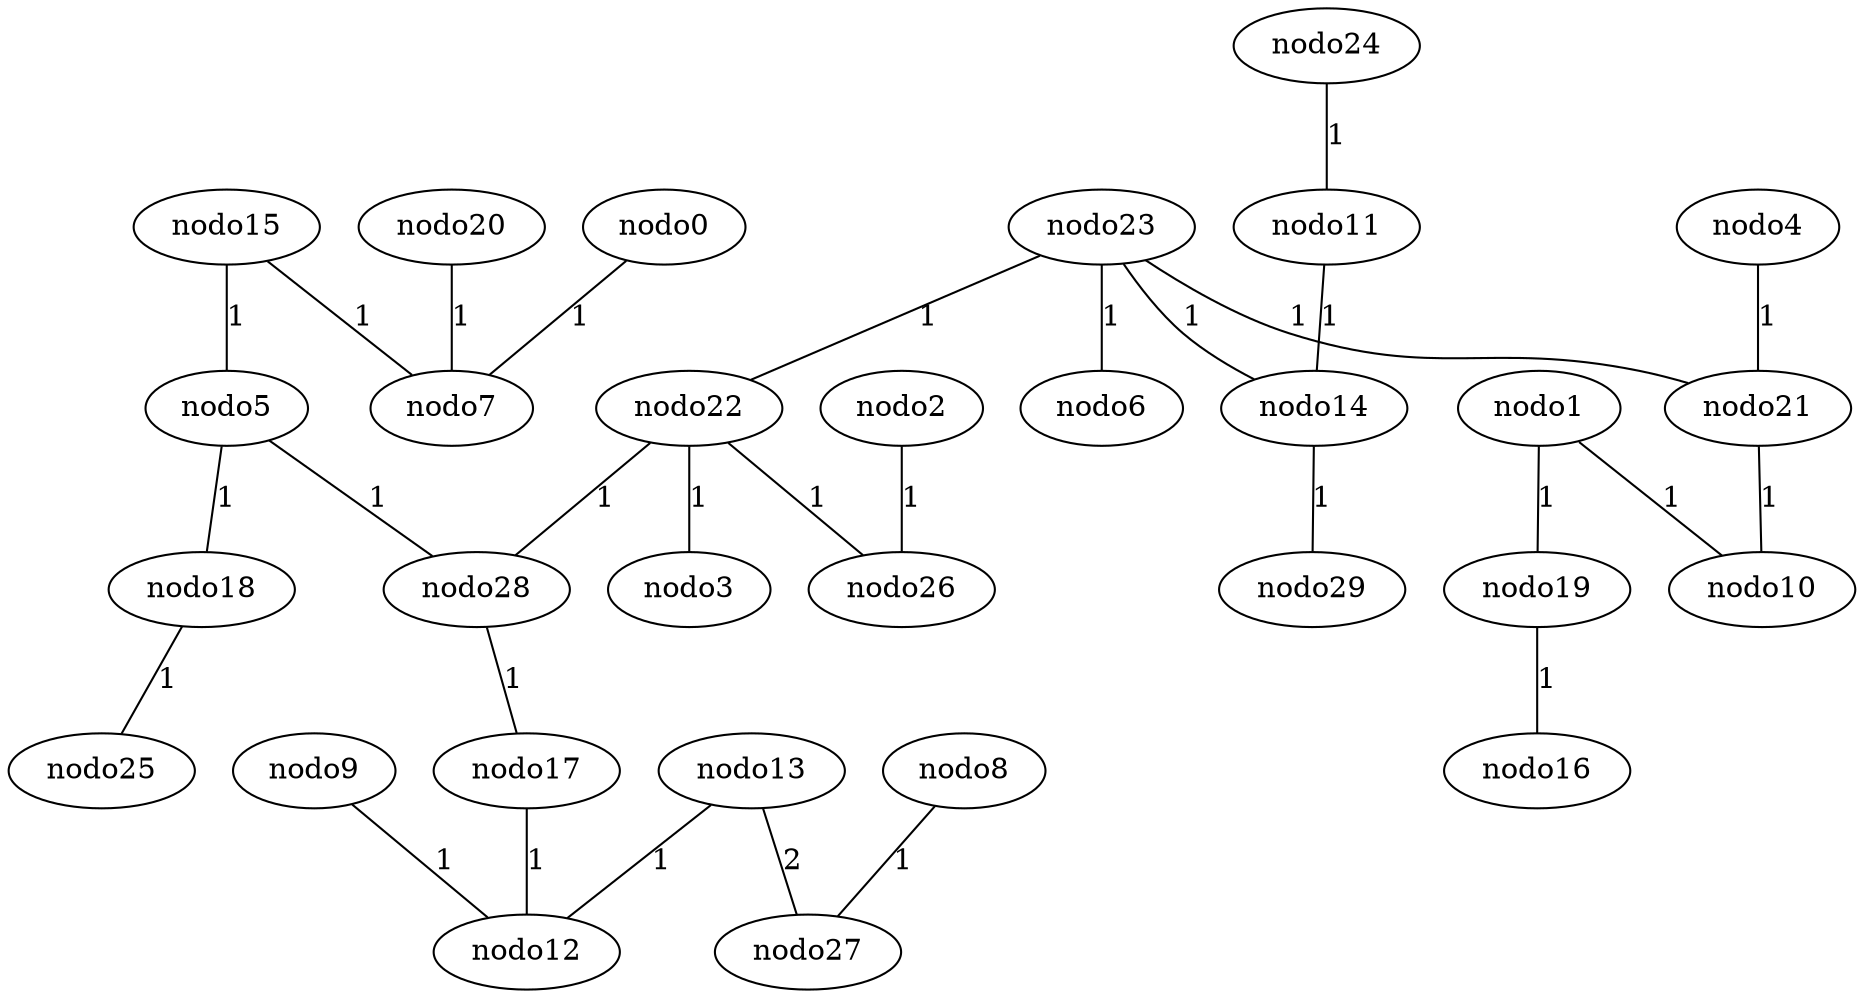 graph X {
 0 [label="nodo0"];
 1 [label="nodo1"];
 2 [label="nodo2"];
 3 [label="nodo3"];
 4 [label="nodo4"];
 5 [label="nodo5"];
 6 [label="nodo6"];
 7 [label="nodo7"];
 8 [label="nodo8"];
 9 [label="nodo9"];
 10 [label="nodo10"];
 11 [label="nodo11"];
 12 [label="nodo12"];
 13 [label="nodo13"];
 14 [label="nodo14"];
 15 [label="nodo15"];
 16 [label="nodo16"];
 17 [label="nodo17"];
 18 [label="nodo18"];
 19 [label="nodo19"];
 20 [label="nodo20"];
 21 [label="nodo21"];
 22 [label="nodo22"];
 23 [label="nodo23"];
 24 [label="nodo24"];
 25 [label="nodo25"];
 26 [label="nodo26"];
 27 [label="nodo27"];
 28 [label="nodo28"];
 29 [label="nodo29"];
  15 -- 5  [label="1"];
  5 -- 28  [label="1"];
  4 -- 21  [label="1"];
  0 -- 7  [label="1"];
  15 -- 7  [label="1"];
  5 -- 18  [label="1"];
  23 -- 14  [label="1"];
  18 -- 25  [label="1"];
  23 -- 21  [label="1"];
  20 -- 7  [label="1"];
  1 -- 10  [label="1"];
  23 -- 22  [label="1"];
  17 -- 12  [label="1"];
  23 -- 6  [label="1"];
  21 -- 10  [label="1"];
  14 -- 29  [label="1"];
  22 -- 26  [label="1"];
  1 -- 19  [label="1"];
  19 -- 16  [label="1"];
  2 -- 26  [label="1"];
  24 -- 11  [label="1"];
  8 -- 27  [label="1"];
  9 -- 12  [label="1"];
  28 -- 17  [label="1"];
  22 -- 3  [label="1"];
  22 -- 28  [label="1"];
  13 -- 12  [label="1"];
  11 -- 14  [label="1"];
  13 -- 27  [label="2"];
}
